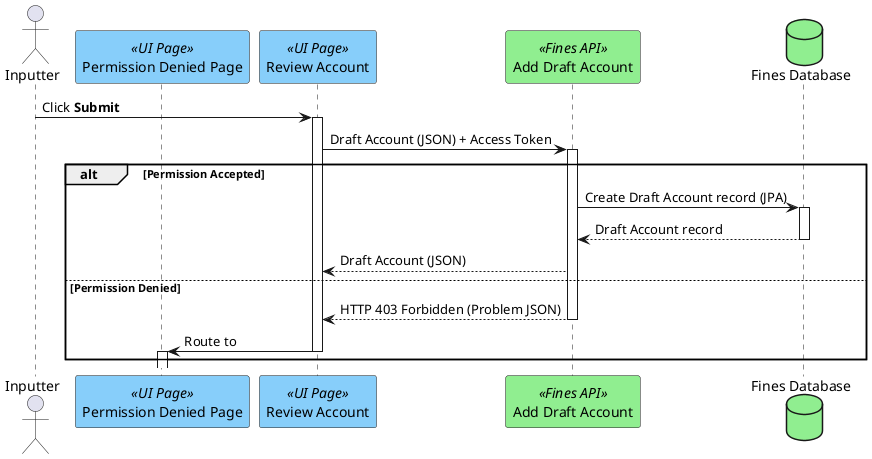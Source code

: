 @startuml
actor "Inputter" as user
participant "Permission Denied Page" as error <<UI Page>> #lightskyblue
participant "Review Account" as review <<UI Page>> #lightskyblue
participant "Add Draft Account" as fines <<Fines API>> #lightgreen
database "Fines Database" as db #lightgreen

user -> review ++: Click <b>Submit</b>
review -> fines ++ : Draft Account (JSON) + Access Token
alt Permission Accepted
fines -> db ++ : Create Draft Account record (JPA)
fines <-- db -- : Draft Account record
review <-- fines : Draft Account (JSON)
else Permission Denied
review <-- fines -- : HTTP 403 Forbidden (Problem JSON)
error <- review --++: Route to
end
@enduml